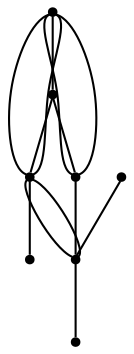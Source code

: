 graph {
  node [shape=point,comment="{\"directed\":false,\"doi\":\"10.1007/978-3-030-68766-3_31\",\"figure\":\"? (2)\"}"]

  v0 [pos="1380.9449616024588,538.2144708308201"]
  v1 [pos="1321.6104818717097,429.34836431566185"]
  v2 [pos="1318.3538010593113,342.3032938282149"]
  v3 [pos="1346.9146024567424,261.0402790924669"]
  v4 [pos="1367.7386646612872,379.73271054174006"]
  v5 [pos="1245.1816549880687,428.6567851606426"]
  v6 [pos="1258.146315941988,310.2642330139688"]
  v7 [pos="1554.8529569586635,428.6567851606426"]

  v0 -- v6 [id="-1",pos="1380.9449616024588,538.2144708308201 1438.5625540553642,478.60563815967475 1439.5959930197907,358.88817397971843 1423.6267793296454,294.170201740029 1407.6575656395,229.45248385089303 1374.6815024592152,219.73425790202384 1335.808630952133,220.8595047507937 1307.1524203487857,221.69210145034822 1275.2864478753136,228.42072196219647 1258.146315941988,310.2642330139688"]
  v0 -- v1 [id="-2",pos="1380.9449616024588,538.2144708308201 1379.411463321256,526.9753239533626 1348.3731935818969,493.24952154654295 1332.779024379334,456.87335457823207 1328.797099272504,447.58942513145826 1325.8213551941726,438.1327792852525 1321.6104818717097,429.34836431566185"]
  v5 -- v1 [id="-3",pos="1245.1816549880687,428.6567851606426 1321.6104818717097,429.34836431566185 1321.6104818717097,429.34836431566185 1321.6104818717097,429.34836431566185"]
  v0 -- v6 [id="-4",pos="1380.9449616024588,538.2144708308201 1160.543181849122,533.8304846903598 1160.3473295226124,465.8497035501235 1166.4024730094775,393.60982239120483 1171.3167082589935,334.98486623149 1180.3482406966866,273.557448187593 1258.146315941988,310.2642330139688"]
  v1 -- v0 [id="-5",pos="1321.6104818717097,429.34836431566185 1325.4423923433092,472.4887829551736 1347.6319646956017,508.95270549475333 1380.9449616024588,538.2144708308201"]
  v2 -- v1 [id="-6",pos="1318.3538010593113,342.3032938282149 1311.3732418451416,373.67405458533426 1311.26429999919,403.2180615713045 1321.6104818717097,429.34836431566185"]
  v3 -- v2 [id="-7",pos="1346.9146024567424,261.0402790924669 1332.695332630516,289.2317075508969 1323.1185145816344,316.3700345598668 1318.3538010593113,342.3032938282149"]
  v1 -- v2 [id="-8",pos="1321.6104818717097,429.34836431566185 1317.3092006590264,401.9496442469093 1317.8021118427926,376.8745468967687 1320.0769835905069,363.41793478116455 1321.0328764795506,357.7699714490129 1322.3025260475597,354.1682042952711 1318.3538010593113,342.3032938282149"]
  v1 -- v7 [id="-9",pos="1321.6104818717097,429.34836431566185 1554.8529569586635,428.6567851606426 1554.8529569586635,428.6567851606426 1554.8529569586635,428.6567851606426"]
  v2 -- v4 [id="-10",pos="1318.3538010593113,342.3032938282149 1330.1864674595715,349.94041324003604 1341.3860346568335,358.0718259426294 1367.7386646612872,379.73271054174006"]
  v0 -- v5 [id="-11",pos="1380.9449616024588,538.2144708308201 1345.4768683325929,526.491930726399 1327.773980022332,483.70228275727726 1319.1976829505804,461.0406340470938 1310.6254555375615,438.38311853340514 1311.1838890217844,435.86193225928247 1297.977592080613,436.0202972726675 1284.7712951394417,436.1744655019194 1257.8003949497113,439.00405182218435 1245.1816549880687,428.6567851606426"]
  v5 -- v6 [id="-13",pos="1245.1816549880687,428.6567851606426 1247.0198563547985,377.5030339856122 1251.4628991111963,338.9627719553754 1258.146315941988,310.2642330139688"]
  v6 -- v2 [id="-14",pos="1258.146315941988,310.2642330139688 1277.051157132523,316.47541889527344 1299.015287136543,329.75036802886706 1318.3538010593113,342.3032938282149"]
}